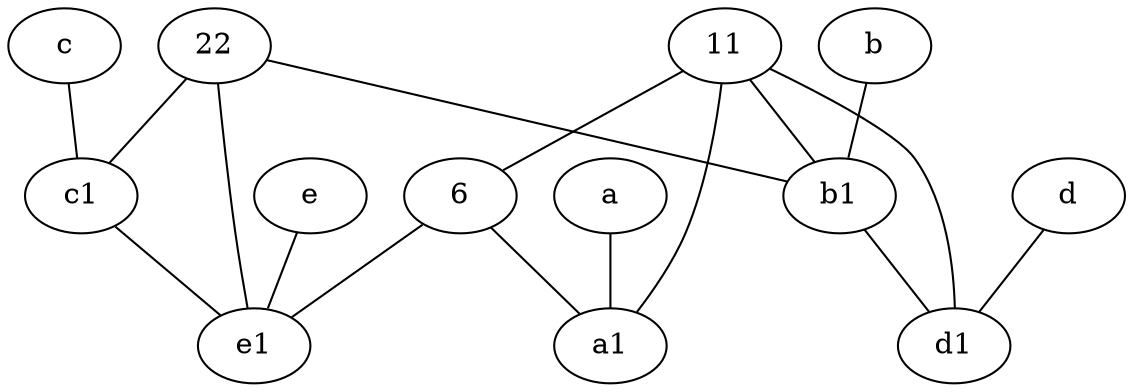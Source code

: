 graph {
	22
	a [pos="8,2!"]
	11
	c1 [pos="4.5,3!"]
	e [pos="7,9!"]
	c [pos="4.5,2!"]
	b1 [pos="9,4!"]
	6
	d1 [pos="3,5!"]
	b [pos="10,4!"]
	e1 [pos="7,7!"]
	d [pos="2,5!"]
	a1 [pos="8,3!"]
	11 -- 6
	11 -- b1
	d -- d1
	22 -- c1
	6 -- a1
	b -- b1
	22 -- e1
	e -- e1
	b1 -- d1
	11 -- a1
	c -- c1
	a -- a1
	22 -- b1
	c1 -- e1
	11 -- d1
	6 -- e1
}
